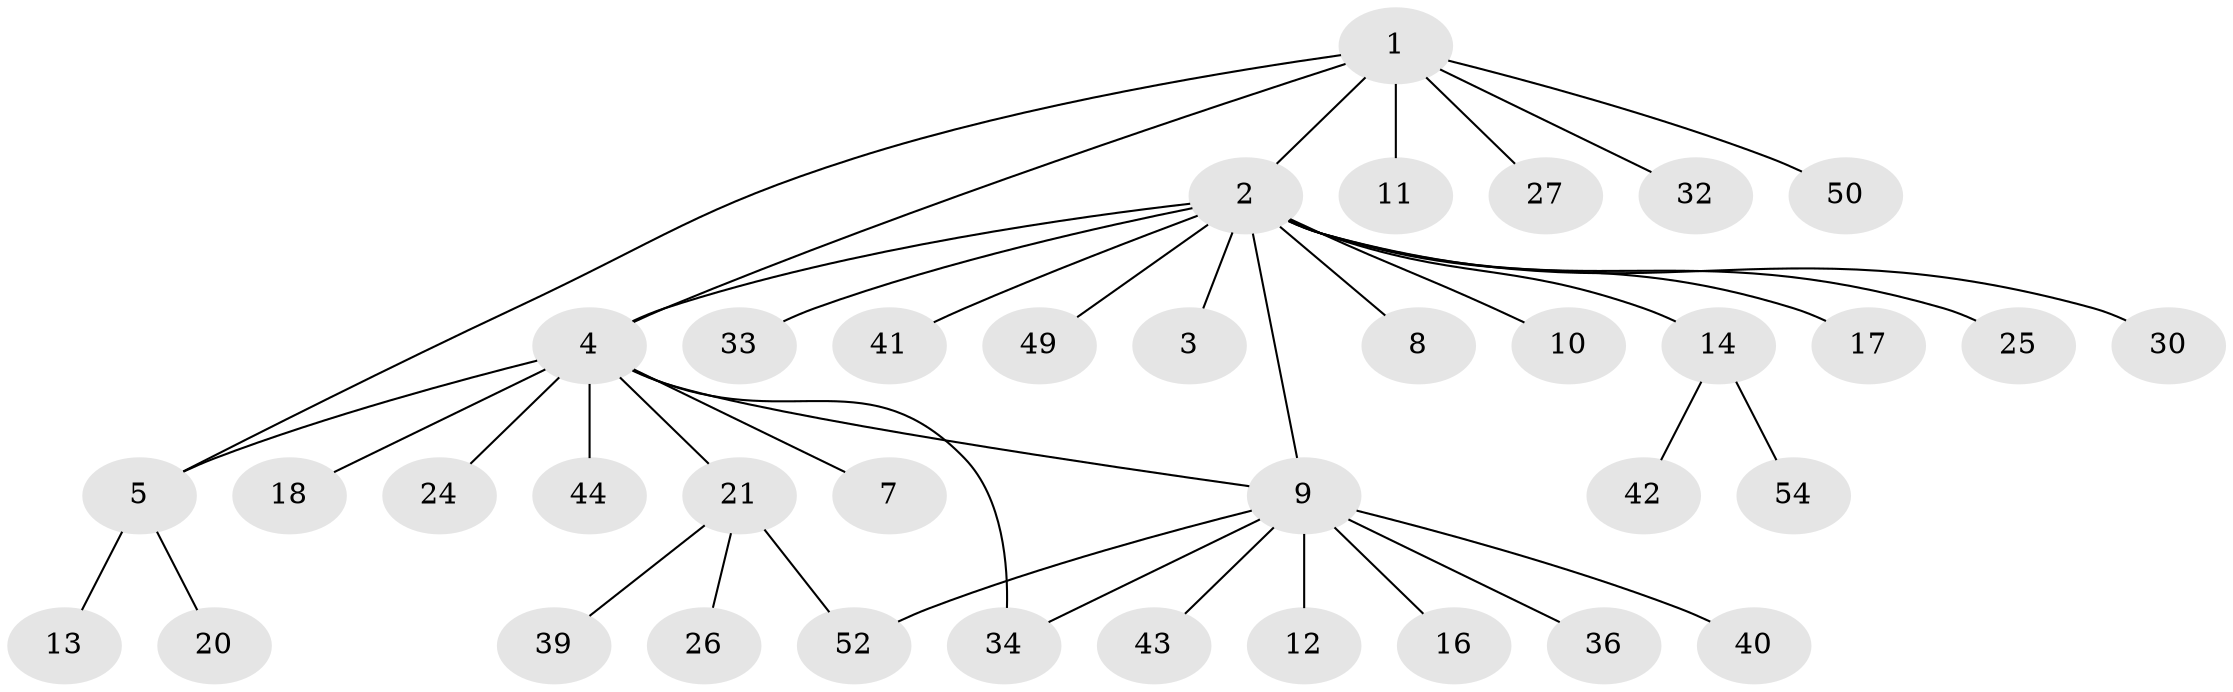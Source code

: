 // original degree distribution, {8: 0.018518518518518517, 14: 0.018518518518518517, 1: 0.6111111111111112, 9: 0.018518518518518517, 4: 0.037037037037037035, 3: 0.018518518518518517, 2: 0.24074074074074073, 10: 0.018518518518518517, 5: 0.018518518518518517}
// Generated by graph-tools (version 1.1) at 2025/11/02/27/25 16:11:16]
// undirected, 37 vertices, 41 edges
graph export_dot {
graph [start="1"]
  node [color=gray90,style=filled];
  1 [super="+19"];
  2 [super="+22"];
  3;
  4 [super="+6"];
  5 [super="+15"];
  7 [super="+37"];
  8;
  9 [super="+47"];
  10 [super="+48"];
  11 [super="+23"];
  12;
  13;
  14 [super="+45"];
  16;
  17;
  18 [super="+28"];
  20 [super="+29"];
  21 [super="+31"];
  24 [super="+38"];
  25;
  26;
  27;
  30;
  32 [super="+46"];
  33 [super="+35"];
  34;
  36;
  39;
  40;
  41;
  42 [super="+51"];
  43;
  44 [super="+53"];
  49;
  50;
  52;
  54;
  1 -- 2;
  1 -- 5;
  1 -- 11;
  1 -- 27;
  1 -- 32;
  1 -- 50;
  1 -- 4;
  2 -- 3;
  2 -- 4;
  2 -- 8;
  2 -- 9;
  2 -- 10;
  2 -- 14;
  2 -- 17;
  2 -- 25;
  2 -- 30;
  2 -- 33;
  2 -- 41;
  2 -- 49;
  4 -- 5;
  4 -- 7;
  4 -- 9;
  4 -- 18;
  4 -- 21;
  4 -- 24;
  4 -- 34;
  4 -- 44;
  5 -- 13;
  5 -- 20;
  9 -- 12;
  9 -- 16;
  9 -- 34;
  9 -- 36;
  9 -- 40;
  9 -- 43;
  9 -- 52;
  14 -- 42;
  14 -- 54;
  21 -- 26;
  21 -- 39;
  21 -- 52;
}
